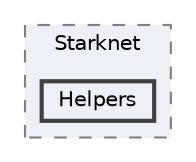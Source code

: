 digraph "Dojo/Runtime/Starknet/Helpers"
{
 // LATEX_PDF_SIZE
  bgcolor="transparent";
  edge [fontname=Helvetica,fontsize=10,labelfontname=Helvetica,labelfontsize=10];
  node [fontname=Helvetica,fontsize=10,shape=box,height=0.2,width=0.4];
  compound=true
  subgraph clusterdir_3958590978ad1040b49a7a2ef3d72573 {
    graph [ bgcolor="#edf0f7", pencolor="grey50", label="Starknet", fontname=Helvetica,fontsize=10 style="filled,dashed", URL="dir_3958590978ad1040b49a7a2ef3d72573.html",tooltip=""]
  dir_bf63e682e6432426e71827db6c7d703a [label="Helpers", fillcolor="#edf0f7", color="grey25", style="filled,bold", URL="dir_bf63e682e6432426e71827db6c7d703a.html",tooltip=""];
  }
}
